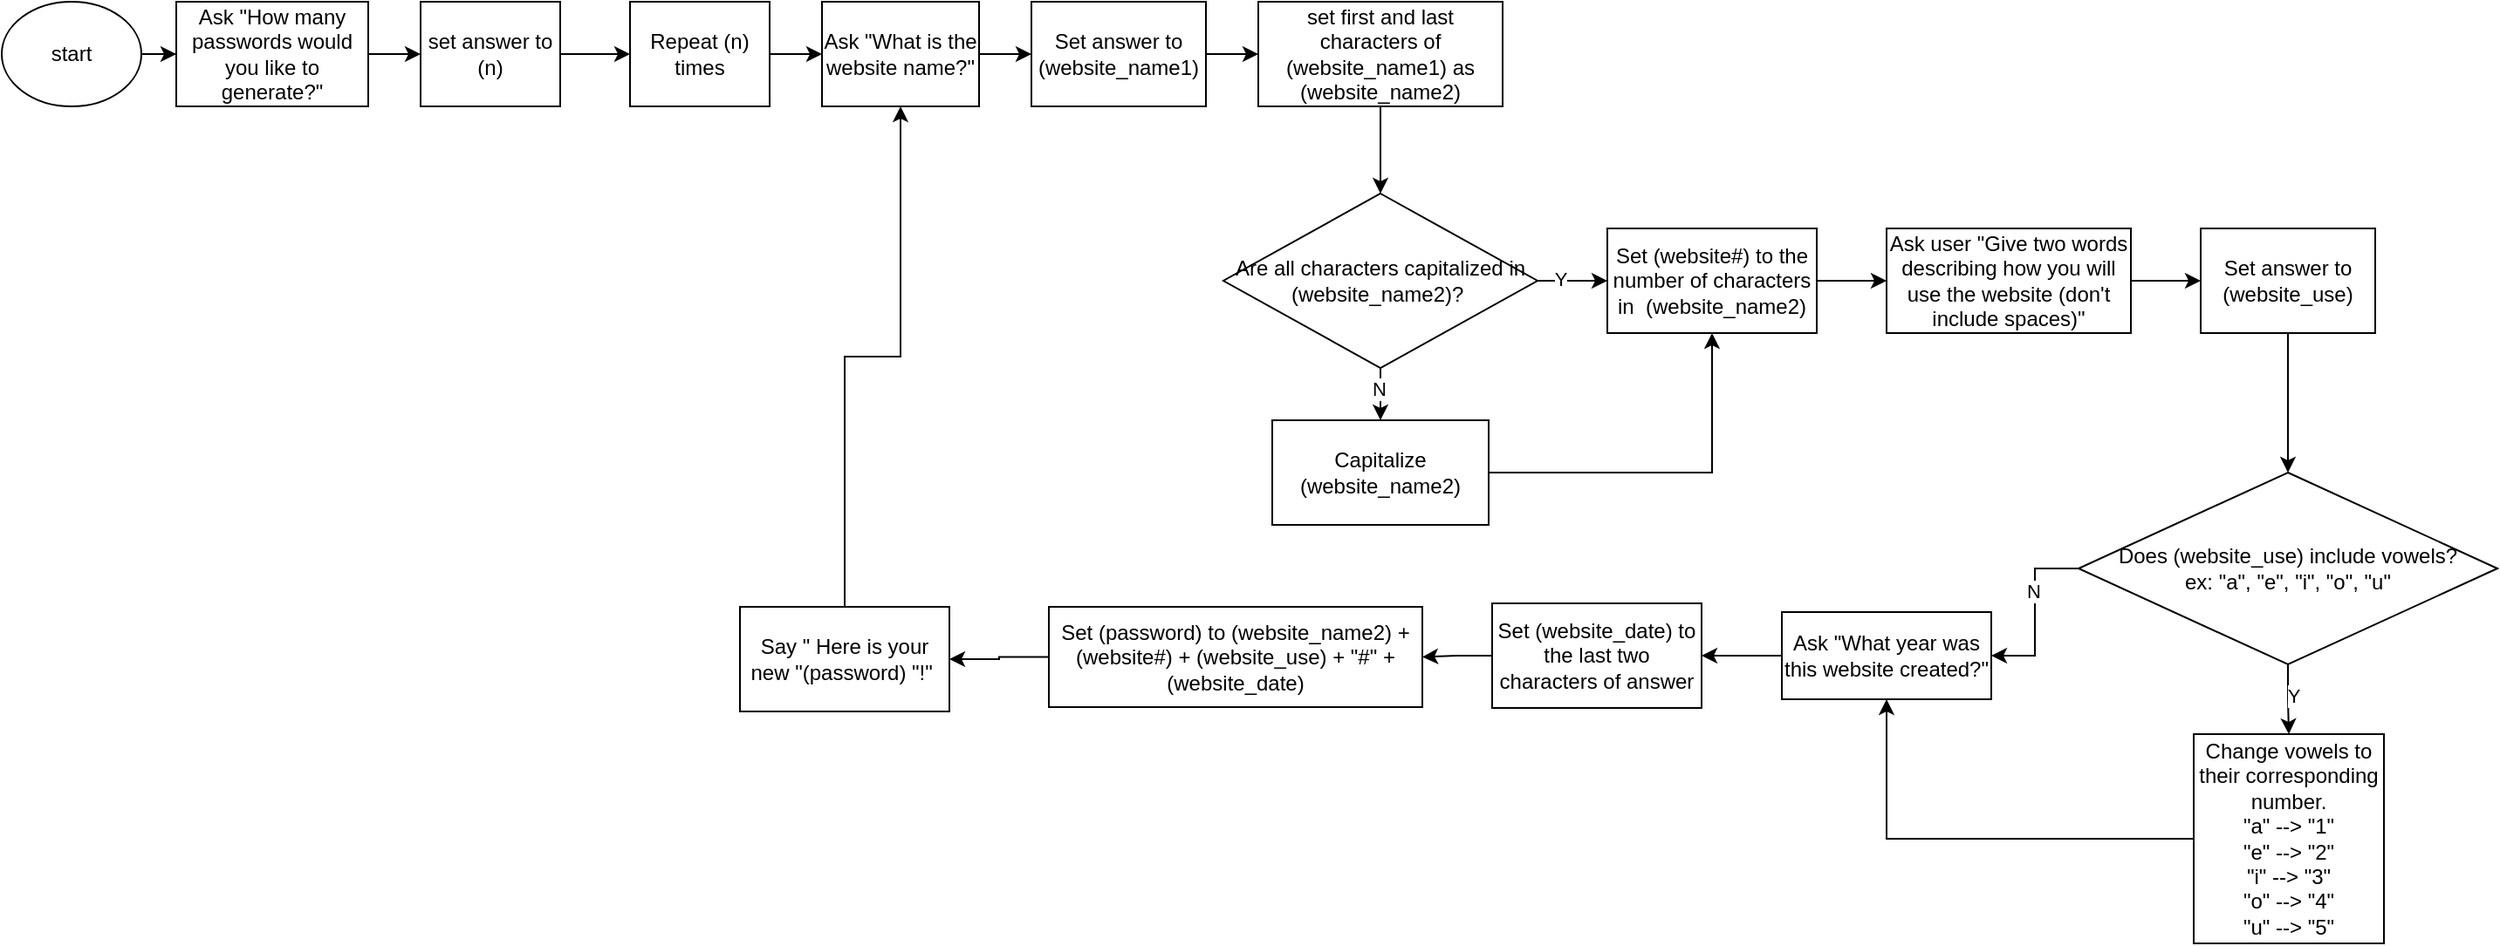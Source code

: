 <mxfile version="22.0.4" type="github">
  <diagram id="C5RBs43oDa-KdzZeNtuy" name="Page-1">
    <mxGraphModel dx="2418" dy="1834" grid="1" gridSize="10" guides="1" tooltips="1" connect="1" arrows="1" fold="1" page="1" pageScale="1" pageWidth="827" pageHeight="1169" math="0" shadow="0">
      <root>
        <mxCell id="WIyWlLk6GJQsqaUBKTNV-0" />
        <mxCell id="WIyWlLk6GJQsqaUBKTNV-1" parent="WIyWlLk6GJQsqaUBKTNV-0" />
        <mxCell id="LmKcbsiHDKgh1KPG_1Xj-104" value="" style="edgeStyle=orthogonalEdgeStyle;rounded=0;orthogonalLoop=1;jettySize=auto;html=1;" edge="1" parent="WIyWlLk6GJQsqaUBKTNV-1" source="LmKcbsiHDKgh1KPG_1Xj-2" target="LmKcbsiHDKgh1KPG_1Xj-103">
          <mxGeometry relative="1" as="geometry" />
        </mxCell>
        <mxCell id="LmKcbsiHDKgh1KPG_1Xj-2" value="start" style="ellipse;whiteSpace=wrap;html=1;" vertex="1" parent="WIyWlLk6GJQsqaUBKTNV-1">
          <mxGeometry x="-70" y="-120" width="80" height="60" as="geometry" />
        </mxCell>
        <mxCell id="LmKcbsiHDKgh1KPG_1Xj-21" value="" style="edgeStyle=orthogonalEdgeStyle;rounded=0;orthogonalLoop=1;jettySize=auto;html=1;" edge="1" parent="WIyWlLk6GJQsqaUBKTNV-1" source="LmKcbsiHDKgh1KPG_1Xj-3" target="LmKcbsiHDKgh1KPG_1Xj-20">
          <mxGeometry relative="1" as="geometry" />
        </mxCell>
        <mxCell id="LmKcbsiHDKgh1KPG_1Xj-3" value="Ask &quot;What is the website name?&quot;" style="whiteSpace=wrap;html=1;" vertex="1" parent="WIyWlLk6GJQsqaUBKTNV-1">
          <mxGeometry x="400" y="-120" width="90" height="60" as="geometry" />
        </mxCell>
        <mxCell id="LmKcbsiHDKgh1KPG_1Xj-25" value="" style="edgeStyle=orthogonalEdgeStyle;rounded=0;orthogonalLoop=1;jettySize=auto;html=1;" edge="1" parent="WIyWlLk6GJQsqaUBKTNV-1" source="LmKcbsiHDKgh1KPG_1Xj-12" target="LmKcbsiHDKgh1KPG_1Xj-24">
          <mxGeometry relative="1" as="geometry" />
        </mxCell>
        <mxCell id="LmKcbsiHDKgh1KPG_1Xj-12" value="set first and last characters of (website_name1) as (website_name2)" style="whiteSpace=wrap;html=1;" vertex="1" parent="WIyWlLk6GJQsqaUBKTNV-1">
          <mxGeometry x="650" y="-120" width="140" height="60" as="geometry" />
        </mxCell>
        <mxCell id="LmKcbsiHDKgh1KPG_1Xj-33" style="edgeStyle=orthogonalEdgeStyle;rounded=0;orthogonalLoop=1;jettySize=auto;html=1;entryX=0.5;entryY=1;entryDx=0;entryDy=0;" edge="1" parent="WIyWlLk6GJQsqaUBKTNV-1" source="LmKcbsiHDKgh1KPG_1Xj-14" target="LmKcbsiHDKgh1KPG_1Xj-17">
          <mxGeometry relative="1" as="geometry" />
        </mxCell>
        <mxCell id="LmKcbsiHDKgh1KPG_1Xj-14" value="Capitalize (website_name2)" style="whiteSpace=wrap;html=1;" vertex="1" parent="WIyWlLk6GJQsqaUBKTNV-1">
          <mxGeometry x="658" y="120" width="124" height="60" as="geometry" />
        </mxCell>
        <mxCell id="LmKcbsiHDKgh1KPG_1Xj-35" value="" style="edgeStyle=orthogonalEdgeStyle;rounded=0;orthogonalLoop=1;jettySize=auto;html=1;" edge="1" parent="WIyWlLk6GJQsqaUBKTNV-1" source="LmKcbsiHDKgh1KPG_1Xj-17" target="LmKcbsiHDKgh1KPG_1Xj-34">
          <mxGeometry relative="1" as="geometry" />
        </mxCell>
        <mxCell id="LmKcbsiHDKgh1KPG_1Xj-17" value="Set (website#) to the number of characters in&amp;nbsp; (website_name2)" style="whiteSpace=wrap;html=1;" vertex="1" parent="WIyWlLk6GJQsqaUBKTNV-1">
          <mxGeometry x="850" y="10" width="120" height="60" as="geometry" />
        </mxCell>
        <mxCell id="LmKcbsiHDKgh1KPG_1Xj-22" value="" style="edgeStyle=orthogonalEdgeStyle;rounded=0;orthogonalLoop=1;jettySize=auto;html=1;" edge="1" parent="WIyWlLk6GJQsqaUBKTNV-1" source="LmKcbsiHDKgh1KPG_1Xj-20" target="LmKcbsiHDKgh1KPG_1Xj-12">
          <mxGeometry relative="1" as="geometry" />
        </mxCell>
        <mxCell id="LmKcbsiHDKgh1KPG_1Xj-20" value="Set answer to (website_name1)" style="whiteSpace=wrap;html=1;" vertex="1" parent="WIyWlLk6GJQsqaUBKTNV-1">
          <mxGeometry x="520" y="-120" width="100" height="60" as="geometry" />
        </mxCell>
        <mxCell id="LmKcbsiHDKgh1KPG_1Xj-28" value="" style="edgeStyle=orthogonalEdgeStyle;rounded=0;orthogonalLoop=1;jettySize=auto;html=1;" edge="1" parent="WIyWlLk6GJQsqaUBKTNV-1" source="LmKcbsiHDKgh1KPG_1Xj-24" target="LmKcbsiHDKgh1KPG_1Xj-17">
          <mxGeometry relative="1" as="geometry" />
        </mxCell>
        <mxCell id="LmKcbsiHDKgh1KPG_1Xj-29" value="Y" style="edgeLabel;html=1;align=center;verticalAlign=middle;resizable=0;points=[];" vertex="1" connectable="0" parent="LmKcbsiHDKgh1KPG_1Xj-28">
          <mxGeometry x="-0.37" y="1" relative="1" as="geometry">
            <mxPoint as="offset" />
          </mxGeometry>
        </mxCell>
        <mxCell id="LmKcbsiHDKgh1KPG_1Xj-51" style="edgeStyle=orthogonalEdgeStyle;rounded=0;orthogonalLoop=1;jettySize=auto;html=1;exitX=0.5;exitY=1;exitDx=0;exitDy=0;entryX=0.5;entryY=0;entryDx=0;entryDy=0;" edge="1" parent="WIyWlLk6GJQsqaUBKTNV-1" source="LmKcbsiHDKgh1KPG_1Xj-24" target="LmKcbsiHDKgh1KPG_1Xj-14">
          <mxGeometry relative="1" as="geometry" />
        </mxCell>
        <mxCell id="LmKcbsiHDKgh1KPG_1Xj-52" value="N" style="edgeLabel;html=1;align=center;verticalAlign=middle;resizable=0;points=[];" vertex="1" connectable="0" parent="LmKcbsiHDKgh1KPG_1Xj-51">
          <mxGeometry x="-0.207" y="-1" relative="1" as="geometry">
            <mxPoint as="offset" />
          </mxGeometry>
        </mxCell>
        <mxCell id="LmKcbsiHDKgh1KPG_1Xj-24" value="Are all characters capitalized in (website_name2)?&amp;nbsp;" style="rhombus;whiteSpace=wrap;html=1;" vertex="1" parent="WIyWlLk6GJQsqaUBKTNV-1">
          <mxGeometry x="630" y="-10" width="180" height="100" as="geometry" />
        </mxCell>
        <mxCell id="LmKcbsiHDKgh1KPG_1Xj-38" value="" style="edgeStyle=orthogonalEdgeStyle;rounded=0;orthogonalLoop=1;jettySize=auto;html=1;" edge="1" parent="WIyWlLk6GJQsqaUBKTNV-1" source="LmKcbsiHDKgh1KPG_1Xj-34" target="LmKcbsiHDKgh1KPG_1Xj-37">
          <mxGeometry relative="1" as="geometry" />
        </mxCell>
        <mxCell id="LmKcbsiHDKgh1KPG_1Xj-34" value="Ask user &quot;Give two words describing how you will use the website (don&#39;t include spaces)&quot;" style="whiteSpace=wrap;html=1;" vertex="1" parent="WIyWlLk6GJQsqaUBKTNV-1">
          <mxGeometry x="1010" y="10" width="140" height="60" as="geometry" />
        </mxCell>
        <mxCell id="LmKcbsiHDKgh1KPG_1Xj-41" value="" style="edgeStyle=orthogonalEdgeStyle;rounded=0;orthogonalLoop=1;jettySize=auto;html=1;" edge="1" parent="WIyWlLk6GJQsqaUBKTNV-1" source="LmKcbsiHDKgh1KPG_1Xj-37" target="LmKcbsiHDKgh1KPG_1Xj-40">
          <mxGeometry relative="1" as="geometry" />
        </mxCell>
        <mxCell id="LmKcbsiHDKgh1KPG_1Xj-37" value="Set answer to (website_use)" style="whiteSpace=wrap;html=1;" vertex="1" parent="WIyWlLk6GJQsqaUBKTNV-1">
          <mxGeometry x="1190" y="10" width="100" height="60" as="geometry" />
        </mxCell>
        <mxCell id="LmKcbsiHDKgh1KPG_1Xj-47" value="" style="edgeStyle=orthogonalEdgeStyle;rounded=0;orthogonalLoop=1;jettySize=auto;html=1;" edge="1" parent="WIyWlLk6GJQsqaUBKTNV-1" source="LmKcbsiHDKgh1KPG_1Xj-40" target="LmKcbsiHDKgh1KPG_1Xj-46">
          <mxGeometry relative="1" as="geometry" />
        </mxCell>
        <mxCell id="LmKcbsiHDKgh1KPG_1Xj-53" value="Y" style="edgeLabel;html=1;align=center;verticalAlign=middle;resizable=0;points=[];" vertex="1" connectable="0" parent="LmKcbsiHDKgh1KPG_1Xj-47">
          <mxGeometry x="-0.104" y="3" relative="1" as="geometry">
            <mxPoint as="offset" />
          </mxGeometry>
        </mxCell>
        <mxCell id="LmKcbsiHDKgh1KPG_1Xj-57" value="" style="edgeStyle=orthogonalEdgeStyle;rounded=0;orthogonalLoop=1;jettySize=auto;html=1;" edge="1" parent="WIyWlLk6GJQsqaUBKTNV-1" source="LmKcbsiHDKgh1KPG_1Xj-40" target="LmKcbsiHDKgh1KPG_1Xj-42">
          <mxGeometry relative="1" as="geometry" />
        </mxCell>
        <mxCell id="LmKcbsiHDKgh1KPG_1Xj-59" value="N" style="edgeLabel;html=1;align=center;verticalAlign=middle;resizable=0;points=[];" vertex="1" connectable="0" parent="LmKcbsiHDKgh1KPG_1Xj-57">
          <mxGeometry x="-0.248" y="-1" relative="1" as="geometry">
            <mxPoint as="offset" />
          </mxGeometry>
        </mxCell>
        <mxCell id="LmKcbsiHDKgh1KPG_1Xj-40" value="Does (website_use) include vowels?&lt;br&gt;ex: &quot;a&quot;, &quot;e&quot;, &quot;i&quot;, &quot;o&quot;, &quot;u&quot;" style="rhombus;whiteSpace=wrap;html=1;" vertex="1" parent="WIyWlLk6GJQsqaUBKTNV-1">
          <mxGeometry x="1120" y="150" width="240" height="110" as="geometry" />
        </mxCell>
        <mxCell id="LmKcbsiHDKgh1KPG_1Xj-63" value="" style="edgeStyle=orthogonalEdgeStyle;rounded=0;orthogonalLoop=1;jettySize=auto;html=1;" edge="1" parent="WIyWlLk6GJQsqaUBKTNV-1" source="LmKcbsiHDKgh1KPG_1Xj-42" target="LmKcbsiHDKgh1KPG_1Xj-62">
          <mxGeometry relative="1" as="geometry" />
        </mxCell>
        <mxCell id="LmKcbsiHDKgh1KPG_1Xj-42" value="Ask &quot;What year was this website created?&quot;" style="whiteSpace=wrap;html=1;" vertex="1" parent="WIyWlLk6GJQsqaUBKTNV-1">
          <mxGeometry x="950" y="230" width="120" height="50" as="geometry" />
        </mxCell>
        <mxCell id="LmKcbsiHDKgh1KPG_1Xj-61" style="edgeStyle=orthogonalEdgeStyle;rounded=0;orthogonalLoop=1;jettySize=auto;html=1;entryX=0.5;entryY=1;entryDx=0;entryDy=0;" edge="1" parent="WIyWlLk6GJQsqaUBKTNV-1" source="LmKcbsiHDKgh1KPG_1Xj-46" target="LmKcbsiHDKgh1KPG_1Xj-42">
          <mxGeometry relative="1" as="geometry">
            <mxPoint x="1010.0" y="375" as="targetPoint" />
          </mxGeometry>
        </mxCell>
        <mxCell id="LmKcbsiHDKgh1KPG_1Xj-46" value="Change vowels to their corresponding number.&lt;br&gt;&quot;a&quot; --&amp;gt; &quot;1&quot;&lt;br&gt;&quot;e&quot; --&amp;gt; &quot;2&quot;&lt;br&gt;&quot;i&quot; --&amp;gt; &quot;3&quot;&lt;br&gt;&quot;o&quot; --&amp;gt; &quot;4&quot;&lt;br&gt;&quot;u&quot; --&amp;gt; &quot;5&quot;" style="whiteSpace=wrap;html=1;" vertex="1" parent="WIyWlLk6GJQsqaUBKTNV-1">
          <mxGeometry x="1186" y="300" width="109" height="120" as="geometry" />
        </mxCell>
        <mxCell id="LmKcbsiHDKgh1KPG_1Xj-65" value="" style="edgeStyle=orthogonalEdgeStyle;rounded=0;orthogonalLoop=1;jettySize=auto;html=1;" edge="1" parent="WIyWlLk6GJQsqaUBKTNV-1" source="LmKcbsiHDKgh1KPG_1Xj-62" target="LmKcbsiHDKgh1KPG_1Xj-64">
          <mxGeometry relative="1" as="geometry" />
        </mxCell>
        <mxCell id="LmKcbsiHDKgh1KPG_1Xj-62" value="Set (website_date) to the last two characters of answer" style="whiteSpace=wrap;html=1;" vertex="1" parent="WIyWlLk6GJQsqaUBKTNV-1">
          <mxGeometry x="784" y="225" width="120" height="60" as="geometry" />
        </mxCell>
        <mxCell id="LmKcbsiHDKgh1KPG_1Xj-73" value="" style="edgeStyle=orthogonalEdgeStyle;rounded=0;orthogonalLoop=1;jettySize=auto;html=1;" edge="1" parent="WIyWlLk6GJQsqaUBKTNV-1" source="LmKcbsiHDKgh1KPG_1Xj-64" target="LmKcbsiHDKgh1KPG_1Xj-72">
          <mxGeometry relative="1" as="geometry" />
        </mxCell>
        <mxCell id="LmKcbsiHDKgh1KPG_1Xj-64" value="Set (password) to (website_name2) + (website#) + (website_use) + &quot;#&quot; + (website_date)" style="whiteSpace=wrap;html=1;" vertex="1" parent="WIyWlLk6GJQsqaUBKTNV-1">
          <mxGeometry x="530" y="227" width="214" height="57.5" as="geometry" />
        </mxCell>
        <mxCell id="LmKcbsiHDKgh1KPG_1Xj-109" style="edgeStyle=orthogonalEdgeStyle;rounded=0;orthogonalLoop=1;jettySize=auto;html=1;exitX=0.5;exitY=0;exitDx=0;exitDy=0;entryX=0.5;entryY=1;entryDx=0;entryDy=0;" edge="1" parent="WIyWlLk6GJQsqaUBKTNV-1" source="LmKcbsiHDKgh1KPG_1Xj-72" target="LmKcbsiHDKgh1KPG_1Xj-3">
          <mxGeometry relative="1" as="geometry" />
        </mxCell>
        <mxCell id="LmKcbsiHDKgh1KPG_1Xj-72" value="Say &quot; Here is your new &quot;(password) &quot;!&quot;&amp;nbsp;" style="whiteSpace=wrap;html=1;" vertex="1" parent="WIyWlLk6GJQsqaUBKTNV-1">
          <mxGeometry x="353" y="227" width="120" height="60" as="geometry" />
        </mxCell>
        <mxCell id="LmKcbsiHDKgh1KPG_1Xj-111" value="" style="edgeStyle=orthogonalEdgeStyle;rounded=0;orthogonalLoop=1;jettySize=auto;html=1;" edge="1" parent="WIyWlLk6GJQsqaUBKTNV-1" source="LmKcbsiHDKgh1KPG_1Xj-103" target="LmKcbsiHDKgh1KPG_1Xj-110">
          <mxGeometry relative="1" as="geometry" />
        </mxCell>
        <mxCell id="LmKcbsiHDKgh1KPG_1Xj-103" value="Ask &quot;How many passwords would you like to generate?&quot;" style="whiteSpace=wrap;html=1;" vertex="1" parent="WIyWlLk6GJQsqaUBKTNV-1">
          <mxGeometry x="30" y="-120" width="110" height="60" as="geometry" />
        </mxCell>
        <mxCell id="LmKcbsiHDKgh1KPG_1Xj-108" value="" style="edgeStyle=orthogonalEdgeStyle;rounded=0;orthogonalLoop=1;jettySize=auto;html=1;" edge="1" parent="WIyWlLk6GJQsqaUBKTNV-1" source="LmKcbsiHDKgh1KPG_1Xj-106" target="LmKcbsiHDKgh1KPG_1Xj-3">
          <mxGeometry relative="1" as="geometry" />
        </mxCell>
        <mxCell id="LmKcbsiHDKgh1KPG_1Xj-106" value="Repeat (n) times" style="whiteSpace=wrap;html=1;" vertex="1" parent="WIyWlLk6GJQsqaUBKTNV-1">
          <mxGeometry x="290" y="-120" width="80" height="60" as="geometry" />
        </mxCell>
        <mxCell id="LmKcbsiHDKgh1KPG_1Xj-112" value="" style="edgeStyle=orthogonalEdgeStyle;rounded=0;orthogonalLoop=1;jettySize=auto;html=1;" edge="1" parent="WIyWlLk6GJQsqaUBKTNV-1" source="LmKcbsiHDKgh1KPG_1Xj-110" target="LmKcbsiHDKgh1KPG_1Xj-106">
          <mxGeometry relative="1" as="geometry" />
        </mxCell>
        <mxCell id="LmKcbsiHDKgh1KPG_1Xj-110" value="set answer to (n)" style="rounded=0;whiteSpace=wrap;html=1;" vertex="1" parent="WIyWlLk6GJQsqaUBKTNV-1">
          <mxGeometry x="170" y="-120" width="80" height="60" as="geometry" />
        </mxCell>
      </root>
    </mxGraphModel>
  </diagram>
</mxfile>
